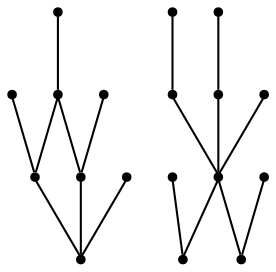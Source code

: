 graph {
  node [shape=point,comment="{\"directed\":false,\"doi\":\"10.1007/978-3-031-49275-4_2\",\"figure\":\"5 (1)\"}"]

  v0 [pos="1047.884615525534,552.4923592265029"]
  v1 [pos="994.1625131292196,624.2695767285697"]
  v2 [pos="1047.5627309551473,417.93939031142077"]
  v3 [pos="995.6836116689713,347.3749162485343"]
  v4 [pos="832.1783953002638,658.5412790108803"]
  v5 [pos="918.0420900714136,309.68601427969065"]
  v6 [pos="828.9861931434112,314.01989336110773"]
  v7 [pos="710.592380765292,543.9410936171809"]
  v8 [pos="702.0993209323069,460.145558110769"]
  v9 [pos="1077.4383023740045,384.2219178852289"]
  v10 [pos="1075.5047057686468,590.8064548558973"]
  v11 [pos="1007.6105096460608,307.60644415411616"]
  v12 [pos="1005.6727162051349,664.5172452658186"]
  v13 [pos="913.528838536887,272.68881864114303"]
  v14 [pos="802.965431090923,688.7667726878044"]
  v15 [pos="794.2348685178363,280.4482909773592"]
  v16 [pos="668.148065778207,540.3740814546247"]
  v17 [pos="666.210272337281,437.57143778481543"]

  v17 -- v8 [id="-2",pos="666.210272337281,437.57143778481543 702.0993209323069,460.145558110769 702.0993209323069,460.145558110769 702.0993209323069,460.145558110769"]
  v16 -- v7 [id="-3",pos="668.148065778207,540.3740814546247 710.592380765292,543.9410936171809 710.592380765292,543.9410936171809 710.592380765292,543.9410936171809"]
  v8 -- v0 [id="-4",pos="702.0993209323069,460.145558110769 1047.884615525534,552.4923592265029 1047.884615525534,552.4923592265029 1047.884615525534,552.4923592265029"]
  v7 -- v0 [id="-5",pos="710.592380765292,543.9410936171809 1047.884615525534,552.4923592265029 1047.884615525534,552.4923592265029 1047.884615525534,552.4923592265029"]
  v15 -- v6 [id="-6",pos="794.2348685178363,280.4482909773592 828.9861931434112,314.01989336110773 828.9861931434112,314.01989336110773 828.9861931434112,314.01989336110773"]
  v14 -- v4 [id="-7",pos="802.965431090923,688.7667726878044 832.1783953002638,658.5412790108803 832.1783953002638,658.5412790108803 832.1783953002638,658.5412790108803"]
  v6 -- v4 [id="-8",pos="828.9861931434112,314.01989336110773 832.1783953002638,658.5412790108803 832.1783953002638,658.5412790108803 832.1783953002638,658.5412790108803"]
  v4 -- v2 [id="-9",pos="832.1783953002638,658.5412790108803 1047.5627309551473,417.93939031142077 1047.5627309551473,417.93939031142077 1047.5627309551473,417.93939031142077"]
  v4 -- v5 [id="-10",pos="832.1783953002638,658.5412790108803 918.0420900714136,309.68601427969065 918.0420900714136,309.68601427969065 918.0420900714136,309.68601427969065"]
  v13 -- v5 [id="-11",pos="913.528838536887,272.68881864114303 918.0420900714136,309.68601427969065 918.0420900714136,309.68601427969065 918.0420900714136,309.68601427969065"]
  v1 -- v7 [id="-12",pos="994.1625131292196,624.2695767285697 710.592380765292,543.9410936171809 710.592380765292,543.9410936171809 710.592380765292,543.9410936171809"]
  v1 -- v8 [id="-13",pos="994.1625131292196,624.2695767285697 702.0993209323069,460.145558110769 702.0993209323069,460.145558110769 702.0993209323069,460.145558110769"]
  v3 -- v4 [id="-14",pos="995.6836116689713,347.3749162485343 832.1783953002638,658.5412790108803 832.1783953002638,658.5412790108803 832.1783953002638,658.5412790108803"]
  v12 -- v1 [id="-15",pos="1005.6727162051349,664.5172452658186 994.1625131292196,624.2695767285697 994.1625131292196,624.2695767285697 994.1625131292196,624.2695767285697"]
  v11 -- v3 [id="-16",pos="1007.6105096460608,307.60644415411616 995.6836116689713,347.3749162485343 995.6836116689713,347.3749162485343 995.6836116689713,347.3749162485343"]
  v10 -- v0 [id="-17",pos="1075.5047057686468,590.8064548558973 1047.884615525534,552.4923592265029 1047.884615525534,552.4923592265029 1047.884615525534,552.4923592265029"]
  v9 -- v2 [id="-18",pos="1077.4383023740045,384.2219178852289 1047.5627309551473,417.93939031142077 1047.5627309551473,417.93939031142077 1047.5627309551473,417.93939031142077"]
}